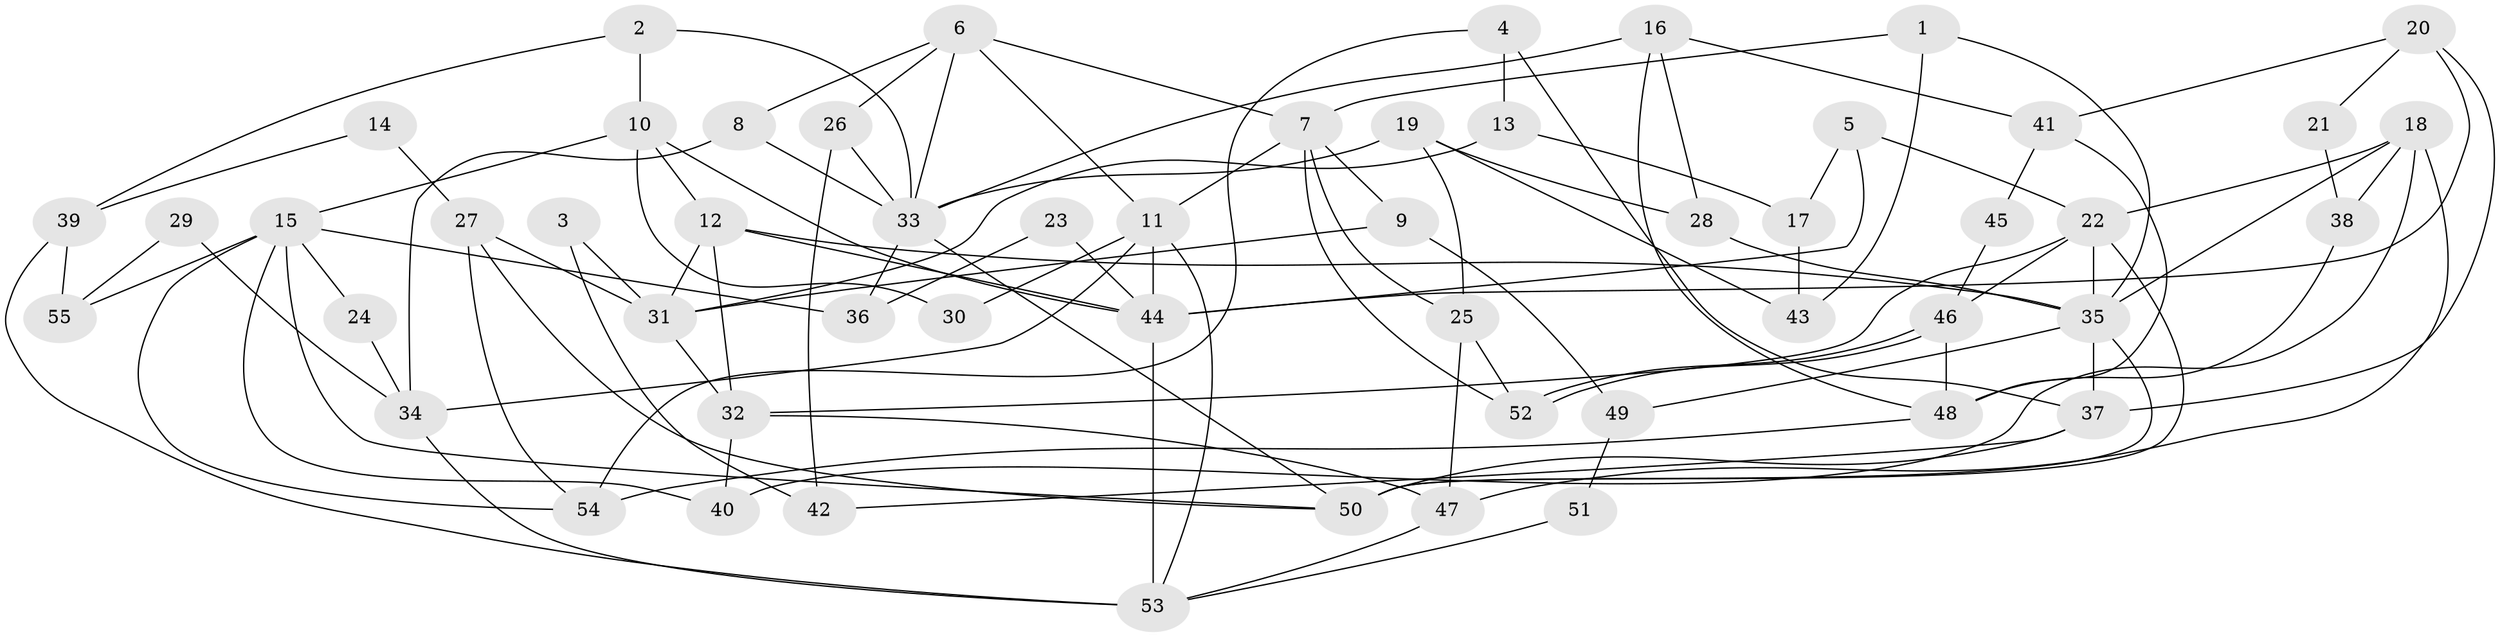 // coarse degree distribution, {3: 0.2, 6: 0.05714285714285714, 5: 0.17142857142857143, 4: 0.17142857142857143, 8: 0.14285714285714285, 7: 0.08571428571428572, 2: 0.14285714285714285, 10: 0.02857142857142857}
// Generated by graph-tools (version 1.1) at 2025/52/02/27/25 19:52:02]
// undirected, 55 vertices, 110 edges
graph export_dot {
graph [start="1"]
  node [color=gray90,style=filled];
  1;
  2;
  3;
  4;
  5;
  6;
  7;
  8;
  9;
  10;
  11;
  12;
  13;
  14;
  15;
  16;
  17;
  18;
  19;
  20;
  21;
  22;
  23;
  24;
  25;
  26;
  27;
  28;
  29;
  30;
  31;
  32;
  33;
  34;
  35;
  36;
  37;
  38;
  39;
  40;
  41;
  42;
  43;
  44;
  45;
  46;
  47;
  48;
  49;
  50;
  51;
  52;
  53;
  54;
  55;
  1 -- 7;
  1 -- 35;
  1 -- 43;
  2 -- 33;
  2 -- 10;
  2 -- 39;
  3 -- 31;
  3 -- 42;
  4 -- 37;
  4 -- 13;
  4 -- 54;
  5 -- 22;
  5 -- 44;
  5 -- 17;
  6 -- 8;
  6 -- 11;
  6 -- 7;
  6 -- 26;
  6 -- 33;
  7 -- 52;
  7 -- 9;
  7 -- 11;
  7 -- 25;
  8 -- 34;
  8 -- 33;
  9 -- 31;
  9 -- 49;
  10 -- 44;
  10 -- 15;
  10 -- 12;
  10 -- 30;
  11 -- 44;
  11 -- 30;
  11 -- 34;
  11 -- 53;
  12 -- 35;
  12 -- 31;
  12 -- 32;
  12 -- 44;
  13 -- 17;
  13 -- 31;
  14 -- 27;
  14 -- 39;
  15 -- 54;
  15 -- 50;
  15 -- 24;
  15 -- 36;
  15 -- 40;
  15 -- 55;
  16 -- 48;
  16 -- 28;
  16 -- 33;
  16 -- 41;
  17 -- 43;
  18 -- 40;
  18 -- 47;
  18 -- 22;
  18 -- 35;
  18 -- 38;
  19 -- 25;
  19 -- 33;
  19 -- 28;
  19 -- 43;
  20 -- 37;
  20 -- 41;
  20 -- 21;
  20 -- 44;
  21 -- 38;
  22 -- 50;
  22 -- 32;
  22 -- 35;
  22 -- 46;
  23 -- 36;
  23 -- 44;
  24 -- 34;
  25 -- 47;
  25 -- 52;
  26 -- 33;
  26 -- 42;
  27 -- 31;
  27 -- 50;
  27 -- 54;
  28 -- 35;
  29 -- 55;
  29 -- 34;
  31 -- 32;
  32 -- 40;
  32 -- 47;
  33 -- 36;
  33 -- 50;
  34 -- 53;
  35 -- 37;
  35 -- 49;
  35 -- 50;
  37 -- 50;
  37 -- 42;
  38 -- 48;
  39 -- 53;
  39 -- 55;
  41 -- 48;
  41 -- 45;
  44 -- 53;
  45 -- 46;
  46 -- 52;
  46 -- 52;
  46 -- 48;
  47 -- 53;
  48 -- 54;
  49 -- 51;
  51 -- 53;
}
